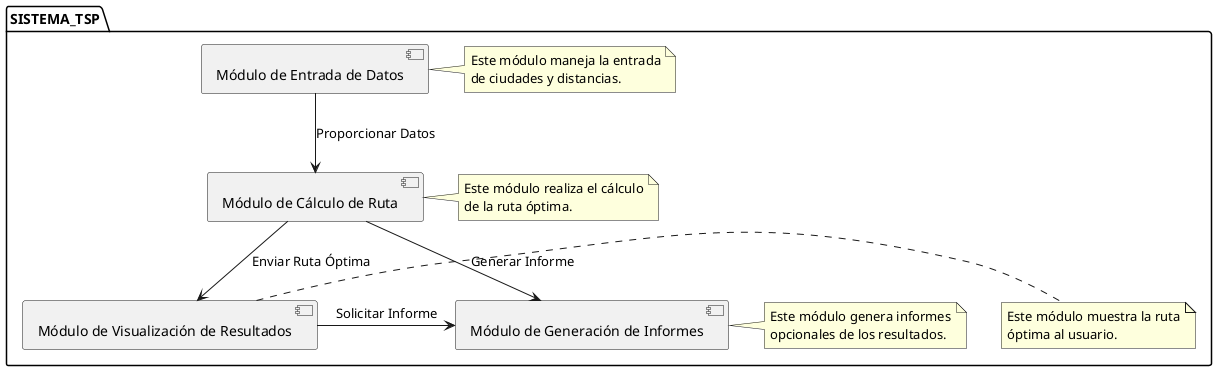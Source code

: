 @startuml
package "SISTEMA_TSP" {
    [Módulo de Entrada de Datos] as DataInput
    [Módulo de Cálculo de Ruta] as RouteCalculation
    [Módulo de Visualización de Resultados] as ResultDisplay
    [Módulo de Generación de Informes] as ReportGeneration

    DataInput -down-> RouteCalculation : "Proporcionar Datos"
    RouteCalculation -down-> ResultDisplay : "Enviar Ruta Óptima"
    RouteCalculation -right-> ReportGeneration : "Generar Informe"
    ResultDisplay -right-> ReportGeneration : "Solicitar Informe"

    note right of DataInput
      Este módulo maneja la entrada
      de ciudades y distancias.
    end note

    note right of RouteCalculation
      Este módulo realiza el cálculo
      de la ruta óptima.
    end note

    note right of ResultDisplay
      Este módulo muestra la ruta
      óptima al usuario.
    end note

    note right of ReportGeneration
      Este módulo genera informes
      opcionales de los resultados.
    end note
}
@enduml
